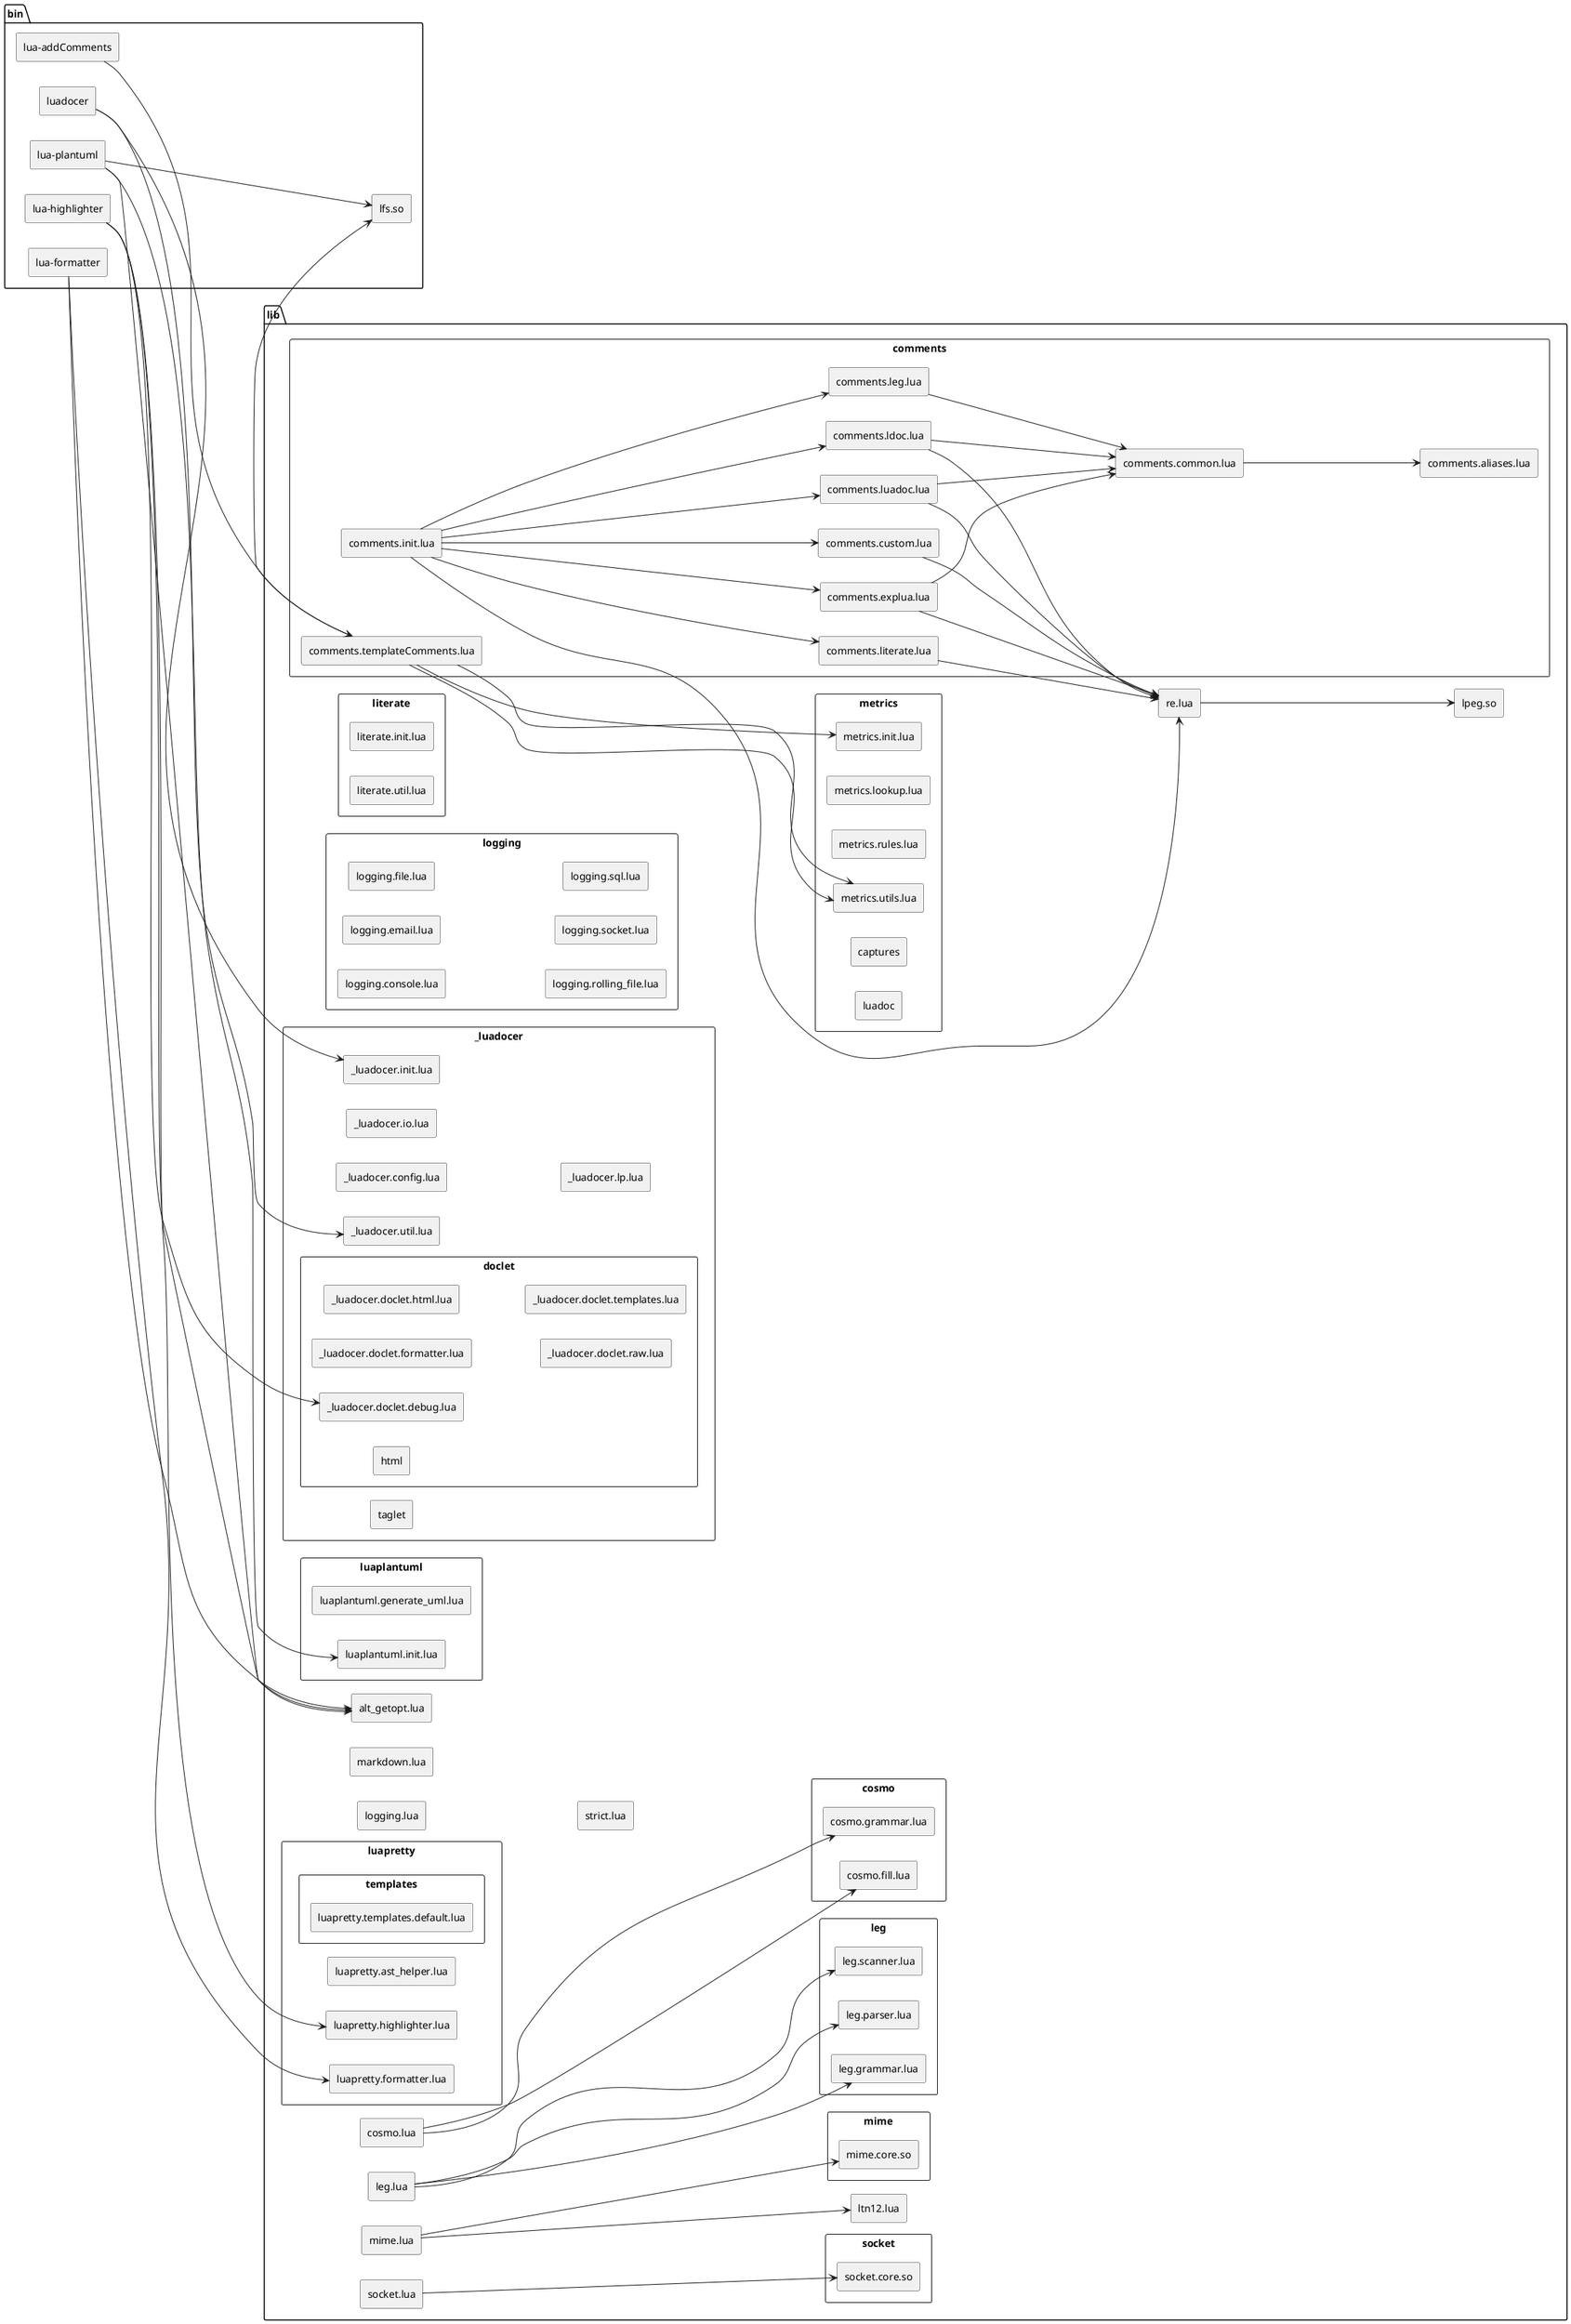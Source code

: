 @startuml
left to right direction
skinparam BackgroundColor transparent
skinparam componentStyle rectangle



package "bin" {
  [luadocer]
  [lua-plantuml]
  [lua-highlighter]
  [lua-formatter]
  [lua-addComments]
  [lfs.so]
}

package "lib" {
    [alt_getopt.lua]
    [cosmo.lua]
    [leg.lua]
    [logging.lua]
    [ltn12.lua]
    [markdown.lua]
    [mime.lua]
    [re.lua]
    [socket.lua]
    [strict.lua]
    [lpeg.so]

    component comments {
        [comments.aliases.lua] 
        [comments.common.lua]
        [comments.custom.lua]
        [comments.explua.lua]
        [comments.init.lua]
        [comments.ldoc.lua]
        [comments.leg.lua]
        [comments.literate.lua]
        [comments.luadoc.lua]
        [comments.templateComments.lua]
    }

    component cosmo {
        [cosmo.fill.lua]
        [cosmo.grammar.lua]
    }

    component leg {
        [leg.grammar.lua]
        [leg.parser.lua]
        [leg.scanner.lua]
    }
    component literate {
        [literate.init.lua]
        [literate.util.lua]
    }
    component logging {
        [logging.console.lua]
        [logging.email.lua]
        [logging.file.lua]
        [logging.rolling_file.lua]
        [logging.socket.lua]
        [logging.sql.lua]
    }
    component _luadocer {
        [_luadocer.config.lua]
        component doclet {
            [_luadocer.doclet.debug.lua]
            [_luadocer.doclet.formatter.lua]
            component html{
                
            }
            [_luadocer.doclet.html.lua]
            [_luadocer.doclet.raw.lua]
            [_luadocer.doclet.templates.lua]
        }
        [_luadocer.init.lua]
        [_luadocer.io.lua]
        [_luadocer.lp.lua]
        component taglet {

        }
        [_luadocer.util.lua]
    }

    component luaplantuml {
        [luaplantuml.generate_uml.lua]
        [luaplantuml.init.lua]
    }
    component luapretty {
        [luapretty.ast_helper.lua]
        [luapretty.formatter.lua]
        [luapretty.highlighter.lua]
        component templates{
            [luapretty.templates.default.lua]
        }
    }    
    component metrics {

        component captures {

        }
        [metrics.init.lua]
        [metrics.lookup.lua]
        component luadoc {

        }
        [metrics.rules.lua]
        component templates {

        }
        [metrics.utils.lua]
    }
    component mime {
        [mime.core.so]
    }
    component socket {
        [socket.core.so]
    }
}

'luadocer
[luadocer]----->[_luadocer.init.lua]
[luadocer]----->[_luadocer.util.lua]

'lua-addComments
[lua-addComments]----->[comments.templateComments.lua]

'lua-formatter
[lua-formatter]----->[luapretty.formatter.lua]
[lua-formatter]----->[alt_getopt.lua]

'lua-highlighter
[lua-highlighter]----->[luapretty.highlighter.lua]
[lua-highlighter]----->[alt_getopt.lua]
[lua-highlighter]----->[_luadocer.doclet.debug.lua]

'lua-plantuml
[lua-plantuml]----->[luaplantuml.init.lua]
[lua-plantuml]----->[alt_getopt.lua]
[lua-plantuml]----->[lfs.so]


'cosmo
[cosmo.lua]----->[cosmo.grammar.lua]
[cosmo.lua]----->[cosmo.fill.lua]

'leg
[leg.lua]----->[leg.grammar.lua]
[leg.lua]----->[leg.scanner.lua]
[leg.lua]----->[leg.parser.lua]

'mime
[mime.lua]----->[ltn12.lua]
[mime.lua]----->[mime.core.so]

're
[re.lua]----->[lpeg.so]

'socket
[socket.lua]----->[socket.core.so]

'comments
[comments.common.lua]----->[comments.aliases.lua]
[comments.custom.lua]----->[re.lua]
[comments.explua.lua]----->[re.lua]
[comments.explua.lua]----->[comments.common.lua]
[comments.init.lua]----->[re.lua]

[comments.init.lua]----->[comments.explua.lua]
[comments.init.lua]----->[comments.luadoc.lua]
[comments.init.lua]----->[comments.literate.lua]
[comments.init.lua]----->[comments.custom.lua]
[comments.init.lua]----->[comments.ldoc.lua]
[comments.init.lua]----->[comments.leg.lua]

[comments.ldoc.lua]----->[re.lua]
[comments.ldoc.lua]----->[comments.common.lua]
[comments.leg.lua]----->[comments.common.lua]
[comments.literate.lua]----->[re.lua]
[comments.luadoc.lua]----->[comments.common.lua]
[comments.luadoc.lua]----->[re.lua]

[comments.templateComments.lua]----->[metrics.init.lua]
[comments.templateComments.lua]----->[metrics.utils.lua]
[comments.templateComments.lua]----->[metrics.utils.lua]
'je tu este nepouzivana zavislot na getdoc.utils
[comments.templateComments.lua]----->[lfs.so]




@enduml
